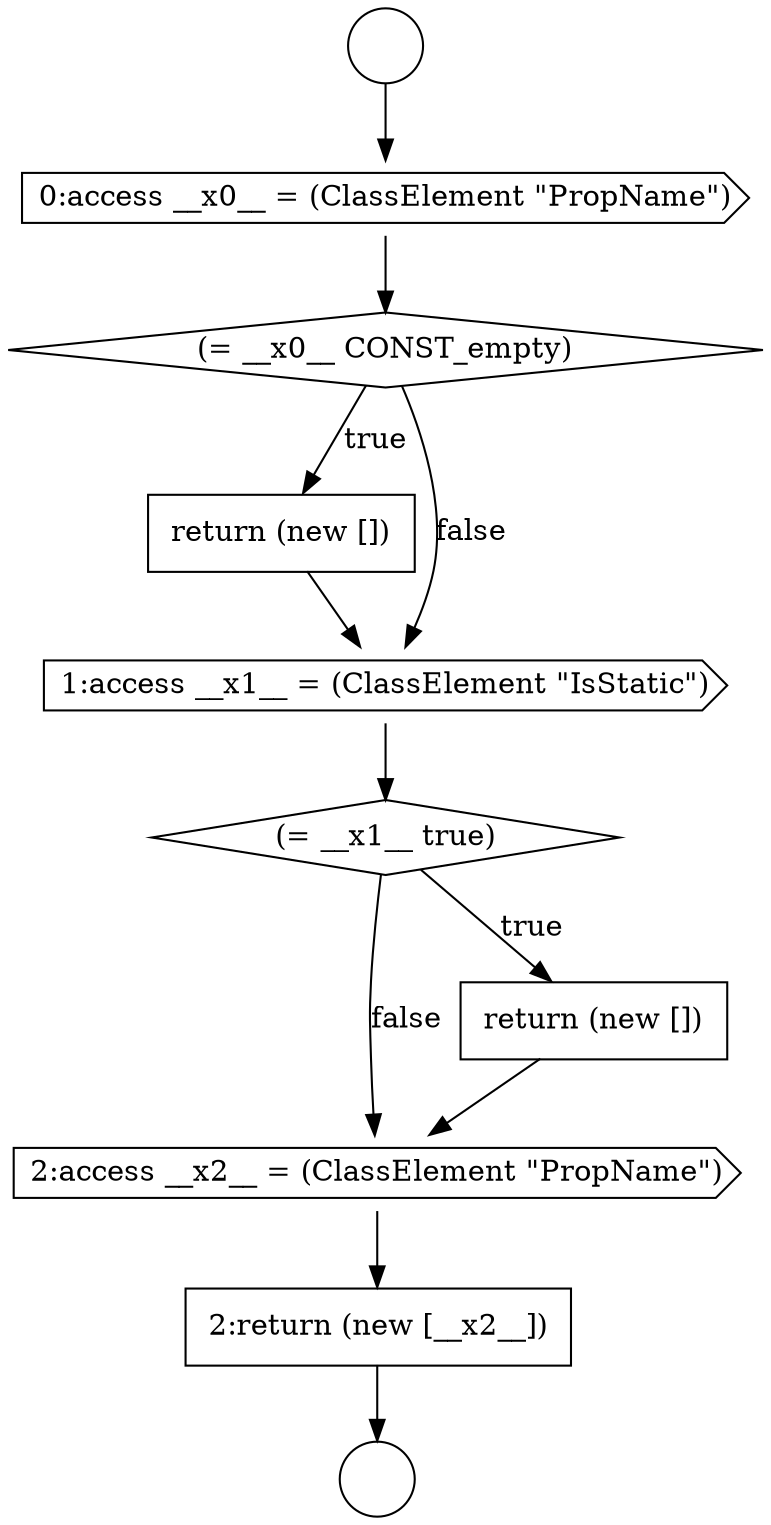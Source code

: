 digraph {
  node9731 [shape=none, margin=0, label=<<font color="black">
    <table border="0" cellborder="1" cellspacing="0" cellpadding="10">
      <tr><td align="left">2:return (new [__x2__])</td></tr>
    </table>
  </font>> color="black" fillcolor="white" style=filled]
  node9725 [shape=diamond, label=<<font color="black">(= __x0__ CONST_empty)</font>> color="black" fillcolor="white" style=filled]
  node9722 [shape=circle label=" " color="black" fillcolor="white" style=filled]
  node9730 [shape=cds, label=<<font color="black">2:access __x2__ = (ClassElement &quot;PropName&quot;)</font>> color="black" fillcolor="white" style=filled]
  node9726 [shape=none, margin=0, label=<<font color="black">
    <table border="0" cellborder="1" cellspacing="0" cellpadding="10">
      <tr><td align="left">return (new [])</td></tr>
    </table>
  </font>> color="black" fillcolor="white" style=filled]
  node9729 [shape=none, margin=0, label=<<font color="black">
    <table border="0" cellborder="1" cellspacing="0" cellpadding="10">
      <tr><td align="left">return (new [])</td></tr>
    </table>
  </font>> color="black" fillcolor="white" style=filled]
  node9723 [shape=circle label=" " color="black" fillcolor="white" style=filled]
  node9727 [shape=cds, label=<<font color="black">1:access __x1__ = (ClassElement &quot;IsStatic&quot;)</font>> color="black" fillcolor="white" style=filled]
  node9724 [shape=cds, label=<<font color="black">0:access __x0__ = (ClassElement &quot;PropName&quot;)</font>> color="black" fillcolor="white" style=filled]
  node9728 [shape=diamond, label=<<font color="black">(= __x1__ true)</font>> color="black" fillcolor="white" style=filled]
  node9726 -> node9727 [ color="black"]
  node9730 -> node9731 [ color="black"]
  node9728 -> node9729 [label=<<font color="black">true</font>> color="black"]
  node9728 -> node9730 [label=<<font color="black">false</font>> color="black"]
  node9724 -> node9725 [ color="black"]
  node9729 -> node9730 [ color="black"]
  node9731 -> node9723 [ color="black"]
  node9727 -> node9728 [ color="black"]
  node9722 -> node9724 [ color="black"]
  node9725 -> node9726 [label=<<font color="black">true</font>> color="black"]
  node9725 -> node9727 [label=<<font color="black">false</font>> color="black"]
}
